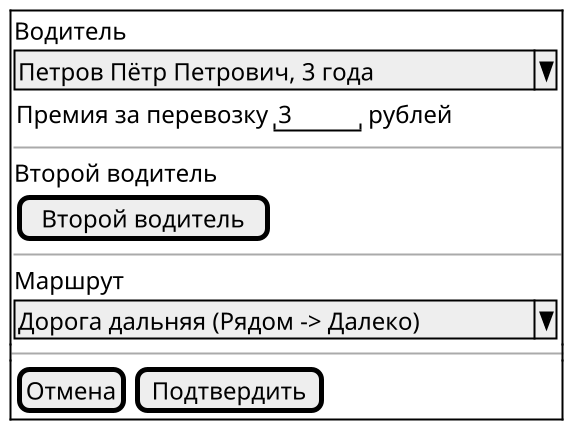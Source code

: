 @startsalt

scale 2

{+

{
    Водитель
    ^Петров Пётр Петрович, 3 года    ^ 
    { Премия за перевозку | "3    " | рублей }
    --
    Второй водитель
    [Второй водитель]
    --
    Маршрут 
    ^Дорога дальняя (Рядом -> Далеко)^ 
}
    --
{ [Отмена] | [Подтвердить] }

}

@endsalt

